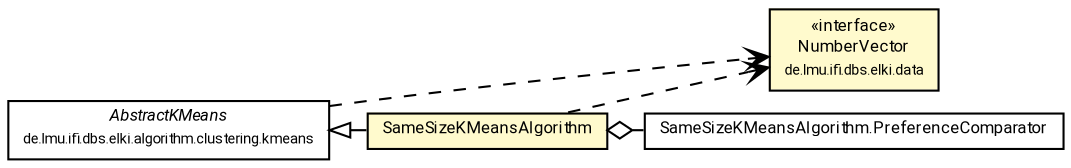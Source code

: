 #!/usr/local/bin/dot
#
# Class diagram 
# Generated by UMLGraph version R5_7_2-60-g0e99a6 (http://www.spinellis.gr/umlgraph/)
#

digraph G {
	graph [fontnames="svg"]
	edge [fontname="Roboto",fontsize=7,labelfontname="Roboto",labelfontsize=7,color="black"];
	node [fontname="Roboto",fontcolor="black",fontsize=8,shape=plaintext,margin=0,width=0,height=0];
	nodesep=0.15;
	ranksep=0.25;
	rankdir=LR;
	// de.lmu.ifi.dbs.elki.algorithm.clustering.kmeans.AbstractKMeans<V extends de.lmu.ifi.dbs.elki.data.NumberVector, M extends de.lmu.ifi.dbs.elki.data.model.Model>
	c9090008 [label=<<table title="de.lmu.ifi.dbs.elki.algorithm.clustering.kmeans.AbstractKMeans" border="0" cellborder="1" cellspacing="0" cellpadding="2" href="../../de/lmu/ifi/dbs/elki/algorithm/clustering/kmeans/AbstractKMeans.html" target="_parent">
		<tr><td><table border="0" cellspacing="0" cellpadding="1">
		<tr><td align="center" balign="center"> <font face="Roboto"><i>AbstractKMeans</i></font> </td></tr>
		<tr><td align="center" balign="center"> <font face="Roboto" point-size="7.0">de.lmu.ifi.dbs.elki.algorithm.clustering.kmeans</font> </td></tr>
		</table></td></tr>
		</table>>, URL="../../de/lmu/ifi/dbs/elki/algorithm/clustering/kmeans/AbstractKMeans.html"];
	// de.lmu.ifi.dbs.elki.data.NumberVector
	c9090365 [label=<<table title="de.lmu.ifi.dbs.elki.data.NumberVector" border="0" cellborder="1" cellspacing="0" cellpadding="2" bgcolor="LemonChiffon" href="../../de/lmu/ifi/dbs/elki/data/NumberVector.html" target="_parent">
		<tr><td><table border="0" cellspacing="0" cellpadding="1">
		<tr><td align="center" balign="center"> &#171;interface&#187; </td></tr>
		<tr><td align="center" balign="center"> <font face="Roboto">NumberVector</font> </td></tr>
		<tr><td align="center" balign="center"> <font face="Roboto" point-size="7.0">de.lmu.ifi.dbs.elki.data</font> </td></tr>
		</table></td></tr>
		</table>>, URL="../../de/lmu/ifi/dbs/elki/data/NumberVector.html"];
	// tutorial.clustering.SameSizeKMeansAlgorithm<V extends de.lmu.ifi.dbs.elki.data.NumberVector>
	c9092347 [label=<<table title="tutorial.clustering.SameSizeKMeansAlgorithm" border="0" cellborder="1" cellspacing="0" cellpadding="2" bgcolor="lemonChiffon" href="SameSizeKMeansAlgorithm.html" target="_parent">
		<tr><td><table border="0" cellspacing="0" cellpadding="1">
		<tr><td align="center" balign="center"> <font face="Roboto">SameSizeKMeansAlgorithm</font> </td></tr>
		</table></td></tr>
		</table>>, URL="SameSizeKMeansAlgorithm.html"];
	// tutorial.clustering.SameSizeKMeansAlgorithm<V extends de.lmu.ifi.dbs.elki.data.NumberVector>.PreferenceComparator
	c9092349 [label=<<table title="tutorial.clustering.SameSizeKMeansAlgorithm.PreferenceComparator" border="0" cellborder="1" cellspacing="0" cellpadding="2" href="SameSizeKMeansAlgorithm.PreferenceComparator.html" target="_parent">
		<tr><td><table border="0" cellspacing="0" cellpadding="1">
		<tr><td align="center" balign="center"> <font face="Roboto">SameSizeKMeansAlgorithm.PreferenceComparator</font> </td></tr>
		</table></td></tr>
		</table>>, URL="SameSizeKMeansAlgorithm.PreferenceComparator.html"];
	// tutorial.clustering.SameSizeKMeansAlgorithm<V extends de.lmu.ifi.dbs.elki.data.NumberVector> extends de.lmu.ifi.dbs.elki.algorithm.clustering.kmeans.AbstractKMeans<V extends de.lmu.ifi.dbs.elki.data.NumberVector, M extends de.lmu.ifi.dbs.elki.data.model.Model>
	c9090008 -> c9092347 [arrowtail=empty,dir=back,weight=10];
	// tutorial.clustering.SameSizeKMeansAlgorithm<V extends de.lmu.ifi.dbs.elki.data.NumberVector> has tutorial.clustering.SameSizeKMeansAlgorithm<V extends de.lmu.ifi.dbs.elki.data.NumberVector>.PreferenceComparator
	c9092347 -> c9092349 [arrowhead=none,arrowtail=ediamond,dir=back,weight=4];
	// de.lmu.ifi.dbs.elki.algorithm.clustering.kmeans.AbstractKMeans<V extends de.lmu.ifi.dbs.elki.data.NumberVector, M extends de.lmu.ifi.dbs.elki.data.model.Model> depend de.lmu.ifi.dbs.elki.data.NumberVector
	c9090008 -> c9090365 [arrowhead=open,style=dashed,weight=0];
	// tutorial.clustering.SameSizeKMeansAlgorithm<V extends de.lmu.ifi.dbs.elki.data.NumberVector> depend de.lmu.ifi.dbs.elki.data.NumberVector
	c9092347 -> c9090365 [arrowhead=open,style=dashed,weight=0];
}

